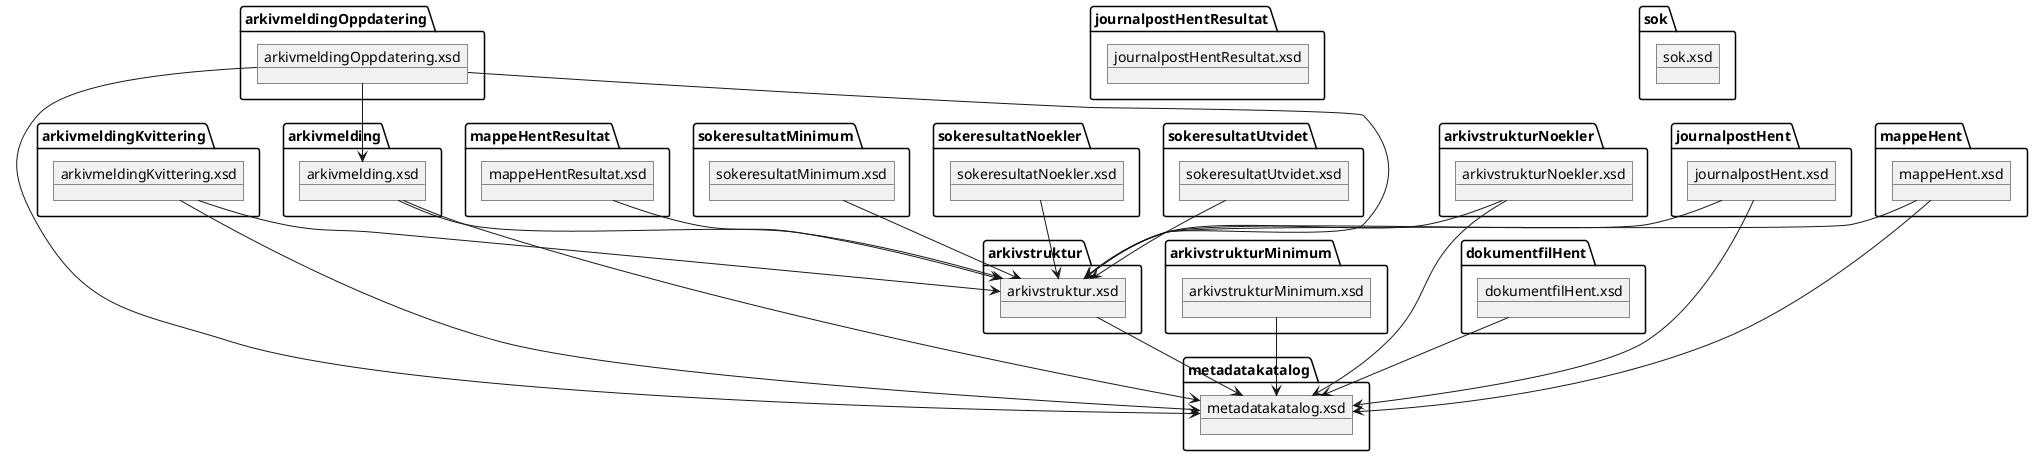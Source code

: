 @startuml
object arkivmelding.xsd
object arkivmeldingKvittering.xsd
object arkivmeldingOppdatering.xsd
object arkivstruktur.xsd
object arkivstrukturMinimum.xsd
object metadatakatalog.xsd
object arkivstrukturNoekler.xsd
object dokumentfilHent.xsd
object journalpostHent.xsd
object journalpostHentResultat.xsd
object mappeHent.xsd
object mappeHentResultat.xsd
object sok.xsd
object sokeresultatMinimum.xsd
object sokeresultatNoekler.xsd
object sokeresultatUtvidet.xsd


arkivmelding.xsd --> arkivstruktur.xsd
arkivmelding.xsd --> metadatakatalog.xsd
arkivmeldingKvittering.xsd --> arkivstruktur.xsd
arkivmeldingKvittering.xsd --> metadatakatalog.xsd
arkivmeldingOppdatering.xsd --> arkivstruktur.xsd
arkivmeldingOppdatering.xsd --> arkivmelding.xsd
arkivmeldingOppdatering.xsd --> metadatakatalog.xsd
arkivstruktur.xsd --> metadatakatalog.xsd
arkivstrukturMinimum.xsd --> metadatakatalog.xsd
arkivstrukturNoekler.xsd --> arkivstruktur.xsd
arkivstrukturNoekler.xsd --> metadatakatalog.xsd
dokumentfilHent.xsd --> metadatakatalog.xsd
journalpostHent.xsd --> arkivstruktur.xsd
journalpostHent.xsd --> metadatakatalog.xsd
mappeHent.xsd --> arkivstruktur.xsd
mappeHent.xsd --> metadatakatalog.xsd
mappeHentResultat.xsd --> arkivstruktur.xsd
sokeresultatMinimum.xsd --> arkivstruktur.xsd
sokeresultatNoekler.xsd --> arkivstruktur.xsd
sokeresultatUtvidet.xsd --> arkivstruktur.xsd

@enduml